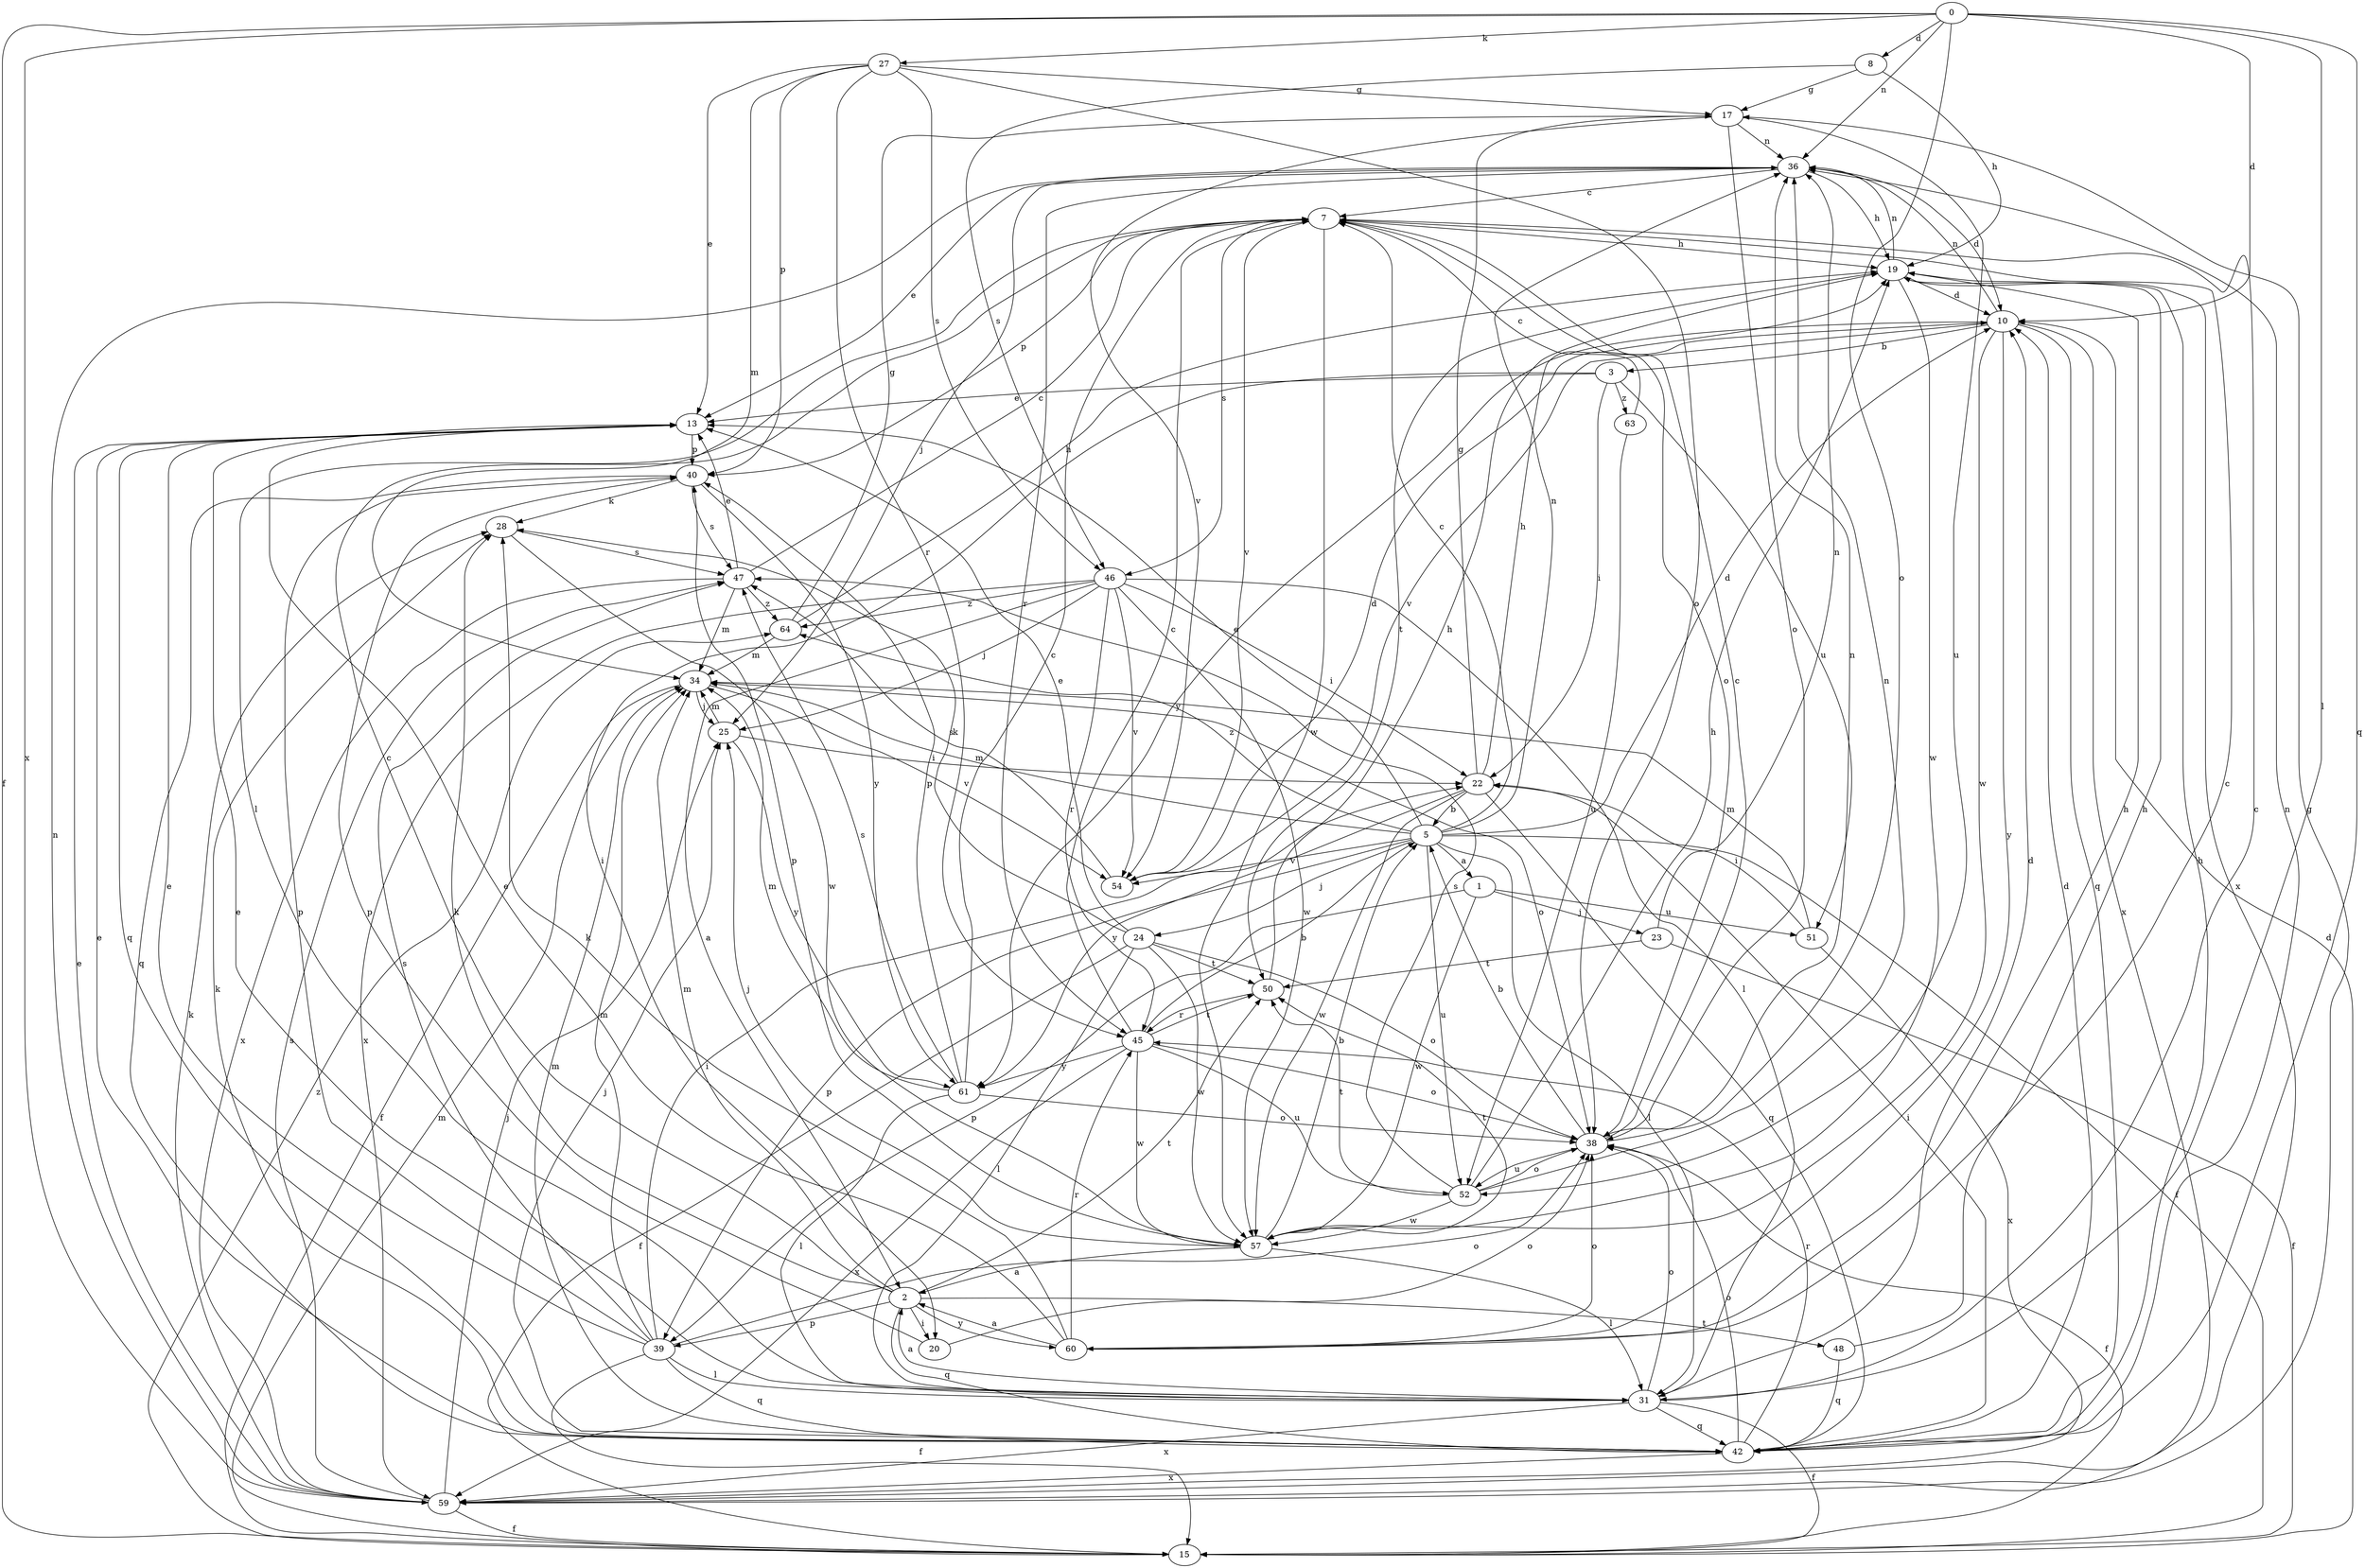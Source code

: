 strict digraph  {
0;
1;
2;
3;
5;
7;
8;
10;
13;
15;
17;
19;
20;
22;
23;
24;
25;
27;
28;
31;
34;
36;
38;
39;
40;
42;
45;
46;
47;
48;
50;
51;
52;
54;
57;
59;
60;
61;
63;
64;
0 -> 8  [label=d];
0 -> 10  [label=d];
0 -> 15  [label=f];
0 -> 27  [label=k];
0 -> 31  [label=l];
0 -> 36  [label=n];
0 -> 38  [label=o];
0 -> 42  [label=q];
0 -> 59  [label=x];
1 -> 23  [label=j];
1 -> 39  [label=p];
1 -> 51  [label=u];
1 -> 57  [label=w];
2 -> 7  [label=c];
2 -> 20  [label=i];
2 -> 28  [label=k];
2 -> 34  [label=m];
2 -> 39  [label=p];
2 -> 42  [label=q];
2 -> 48  [label=t];
2 -> 50  [label=t];
2 -> 60  [label=y];
3 -> 13  [label=e];
3 -> 20  [label=i];
3 -> 22  [label=i];
3 -> 51  [label=u];
3 -> 63  [label=z];
5 -> 1  [label=a];
5 -> 7  [label=c];
5 -> 10  [label=d];
5 -> 13  [label=e];
5 -> 15  [label=f];
5 -> 24  [label=j];
5 -> 31  [label=l];
5 -> 34  [label=m];
5 -> 36  [label=n];
5 -> 39  [label=p];
5 -> 52  [label=u];
5 -> 54  [label=v];
5 -> 64  [label=z];
7 -> 19  [label=h];
7 -> 31  [label=l];
7 -> 38  [label=o];
7 -> 40  [label=p];
7 -> 46  [label=s];
7 -> 54  [label=v];
7 -> 57  [label=w];
8 -> 17  [label=g];
8 -> 19  [label=h];
8 -> 46  [label=s];
10 -> 3  [label=b];
10 -> 36  [label=n];
10 -> 42  [label=q];
10 -> 54  [label=v];
10 -> 57  [label=w];
10 -> 59  [label=x];
10 -> 60  [label=y];
10 -> 61  [label=y];
13 -> 40  [label=p];
13 -> 42  [label=q];
15 -> 10  [label=d];
15 -> 34  [label=m];
15 -> 64  [label=z];
17 -> 36  [label=n];
17 -> 38  [label=o];
17 -> 52  [label=u];
17 -> 54  [label=v];
19 -> 10  [label=d];
19 -> 36  [label=n];
19 -> 50  [label=t];
19 -> 57  [label=w];
19 -> 59  [label=x];
20 -> 38  [label=o];
20 -> 40  [label=p];
22 -> 5  [label=b];
22 -> 17  [label=g];
22 -> 19  [label=h];
22 -> 42  [label=q];
22 -> 57  [label=w];
22 -> 61  [label=y];
23 -> 15  [label=f];
23 -> 36  [label=n];
23 -> 50  [label=t];
24 -> 13  [label=e];
24 -> 15  [label=f];
24 -> 28  [label=k];
24 -> 31  [label=l];
24 -> 38  [label=o];
24 -> 50  [label=t];
24 -> 57  [label=w];
25 -> 22  [label=i];
25 -> 34  [label=m];
25 -> 61  [label=y];
27 -> 13  [label=e];
27 -> 17  [label=g];
27 -> 34  [label=m];
27 -> 38  [label=o];
27 -> 40  [label=p];
27 -> 45  [label=r];
27 -> 46  [label=s];
28 -> 47  [label=s];
28 -> 57  [label=w];
31 -> 2  [label=a];
31 -> 7  [label=c];
31 -> 10  [label=d];
31 -> 13  [label=e];
31 -> 15  [label=f];
31 -> 38  [label=o];
31 -> 42  [label=q];
31 -> 59  [label=x];
34 -> 15  [label=f];
34 -> 25  [label=j];
34 -> 38  [label=o];
34 -> 54  [label=v];
36 -> 7  [label=c];
36 -> 10  [label=d];
36 -> 13  [label=e];
36 -> 19  [label=h];
36 -> 25  [label=j];
36 -> 45  [label=r];
38 -> 5  [label=b];
38 -> 7  [label=c];
38 -> 15  [label=f];
38 -> 36  [label=n];
38 -> 52  [label=u];
39 -> 13  [label=e];
39 -> 15  [label=f];
39 -> 22  [label=i];
39 -> 31  [label=l];
39 -> 34  [label=m];
39 -> 38  [label=o];
39 -> 40  [label=p];
39 -> 42  [label=q];
39 -> 47  [label=s];
40 -> 28  [label=k];
40 -> 42  [label=q];
40 -> 47  [label=s];
40 -> 61  [label=y];
42 -> 10  [label=d];
42 -> 13  [label=e];
42 -> 19  [label=h];
42 -> 22  [label=i];
42 -> 25  [label=j];
42 -> 28  [label=k];
42 -> 34  [label=m];
42 -> 36  [label=n];
42 -> 38  [label=o];
42 -> 45  [label=r];
42 -> 59  [label=x];
45 -> 5  [label=b];
45 -> 7  [label=c];
45 -> 38  [label=o];
45 -> 50  [label=t];
45 -> 52  [label=u];
45 -> 57  [label=w];
45 -> 59  [label=x];
45 -> 61  [label=y];
46 -> 2  [label=a];
46 -> 22  [label=i];
46 -> 25  [label=j];
46 -> 31  [label=l];
46 -> 45  [label=r];
46 -> 54  [label=v];
46 -> 57  [label=w];
46 -> 59  [label=x];
46 -> 64  [label=z];
47 -> 7  [label=c];
47 -> 13  [label=e];
47 -> 34  [label=m];
47 -> 59  [label=x];
47 -> 64  [label=z];
48 -> 19  [label=h];
48 -> 42  [label=q];
50 -> 19  [label=h];
50 -> 45  [label=r];
51 -> 22  [label=i];
51 -> 34  [label=m];
51 -> 59  [label=x];
52 -> 19  [label=h];
52 -> 36  [label=n];
52 -> 38  [label=o];
52 -> 47  [label=s];
52 -> 50  [label=t];
52 -> 57  [label=w];
54 -> 10  [label=d];
54 -> 47  [label=s];
57 -> 2  [label=a];
57 -> 5  [label=b];
57 -> 25  [label=j];
57 -> 31  [label=l];
57 -> 40  [label=p];
57 -> 50  [label=t];
59 -> 13  [label=e];
59 -> 15  [label=f];
59 -> 17  [label=g];
59 -> 25  [label=j];
59 -> 28  [label=k];
59 -> 36  [label=n];
59 -> 47  [label=s];
60 -> 2  [label=a];
60 -> 7  [label=c];
60 -> 13  [label=e];
60 -> 19  [label=h];
60 -> 28  [label=k];
60 -> 38  [label=o];
60 -> 45  [label=r];
61 -> 7  [label=c];
61 -> 31  [label=l];
61 -> 34  [label=m];
61 -> 38  [label=o];
61 -> 40  [label=p];
61 -> 47  [label=s];
63 -> 7  [label=c];
63 -> 52  [label=u];
64 -> 17  [label=g];
64 -> 19  [label=h];
64 -> 34  [label=m];
}

